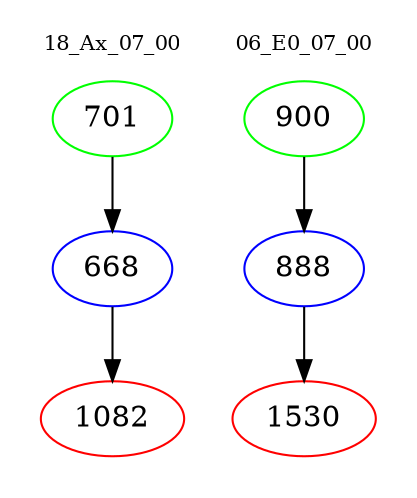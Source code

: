 digraph{
subgraph cluster_0 {
color = white
label = "18_Ax_07_00";
fontsize=10;
T0_701 [label="701", color="green"]
T0_701 -> T0_668 [color="black"]
T0_668 [label="668", color="blue"]
T0_668 -> T0_1082 [color="black"]
T0_1082 [label="1082", color="red"]
}
subgraph cluster_1 {
color = white
label = "06_E0_07_00";
fontsize=10;
T1_900 [label="900", color="green"]
T1_900 -> T1_888 [color="black"]
T1_888 [label="888", color="blue"]
T1_888 -> T1_1530 [color="black"]
T1_1530 [label="1530", color="red"]
}
}
